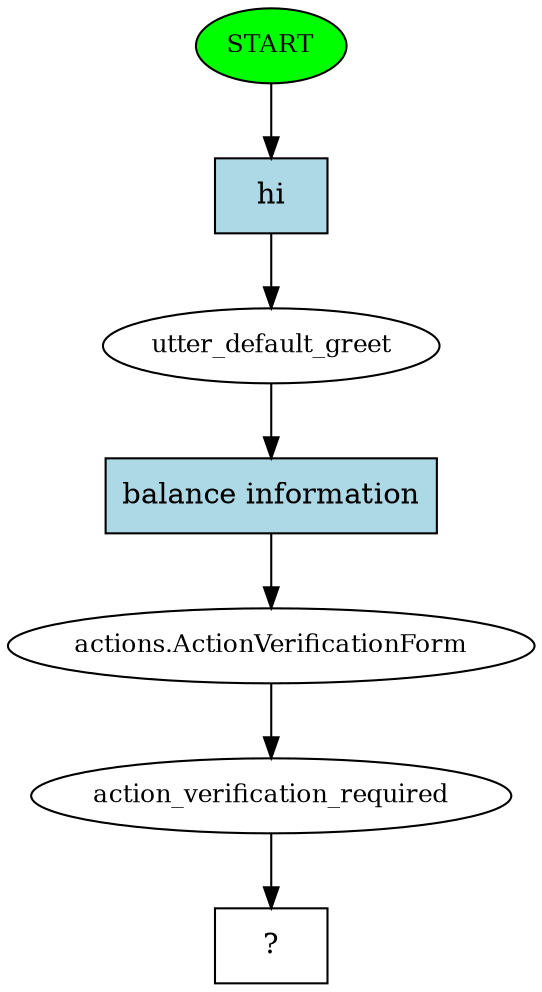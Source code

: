 digraph  {
0 [class="start active", fillcolor=green, fontsize=12, label=START, style=filled];
1 [class=active, fontsize=12, label=utter_default_greet];
2 [class=active, fontsize=12, label="actions.ActionVerificationForm"];
3 [class=active, fontsize=12, label=action_verification_required];
4 [class="intent dashed active", label="  ?  ", shape=rect];
5 [class="intent active", fillcolor=lightblue, label=hi, shape=rect, style=filled];
6 [class="intent active", fillcolor=lightblue, label="balance\ information", shape=rect, style=filled];
0 -> 5  [class=active, key=0];
1 -> 6  [class=active, key=0];
2 -> 3  [class=active, key=NONE, label=""];
3 -> 4  [class=active, key=NONE, label=""];
5 -> 1  [class=active, key=0];
6 -> 2  [class=active, key=0];
}
